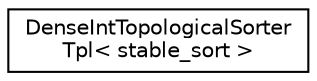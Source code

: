digraph "Graphical Class Hierarchy"
{
 // LATEX_PDF_SIZE
  edge [fontname="Helvetica",fontsize="10",labelfontname="Helvetica",labelfontsize="10"];
  node [fontname="Helvetica",fontsize="10",shape=record];
  rankdir="LR";
  Node0 [label="DenseIntTopologicalSorter\lTpl\< stable_sort \>",height=0.2,width=0.4,color="black", fillcolor="white", style="filled",URL="$classutil_1_1internal_1_1_dense_int_topological_sorter_tpl.html",tooltip=" "];
}
